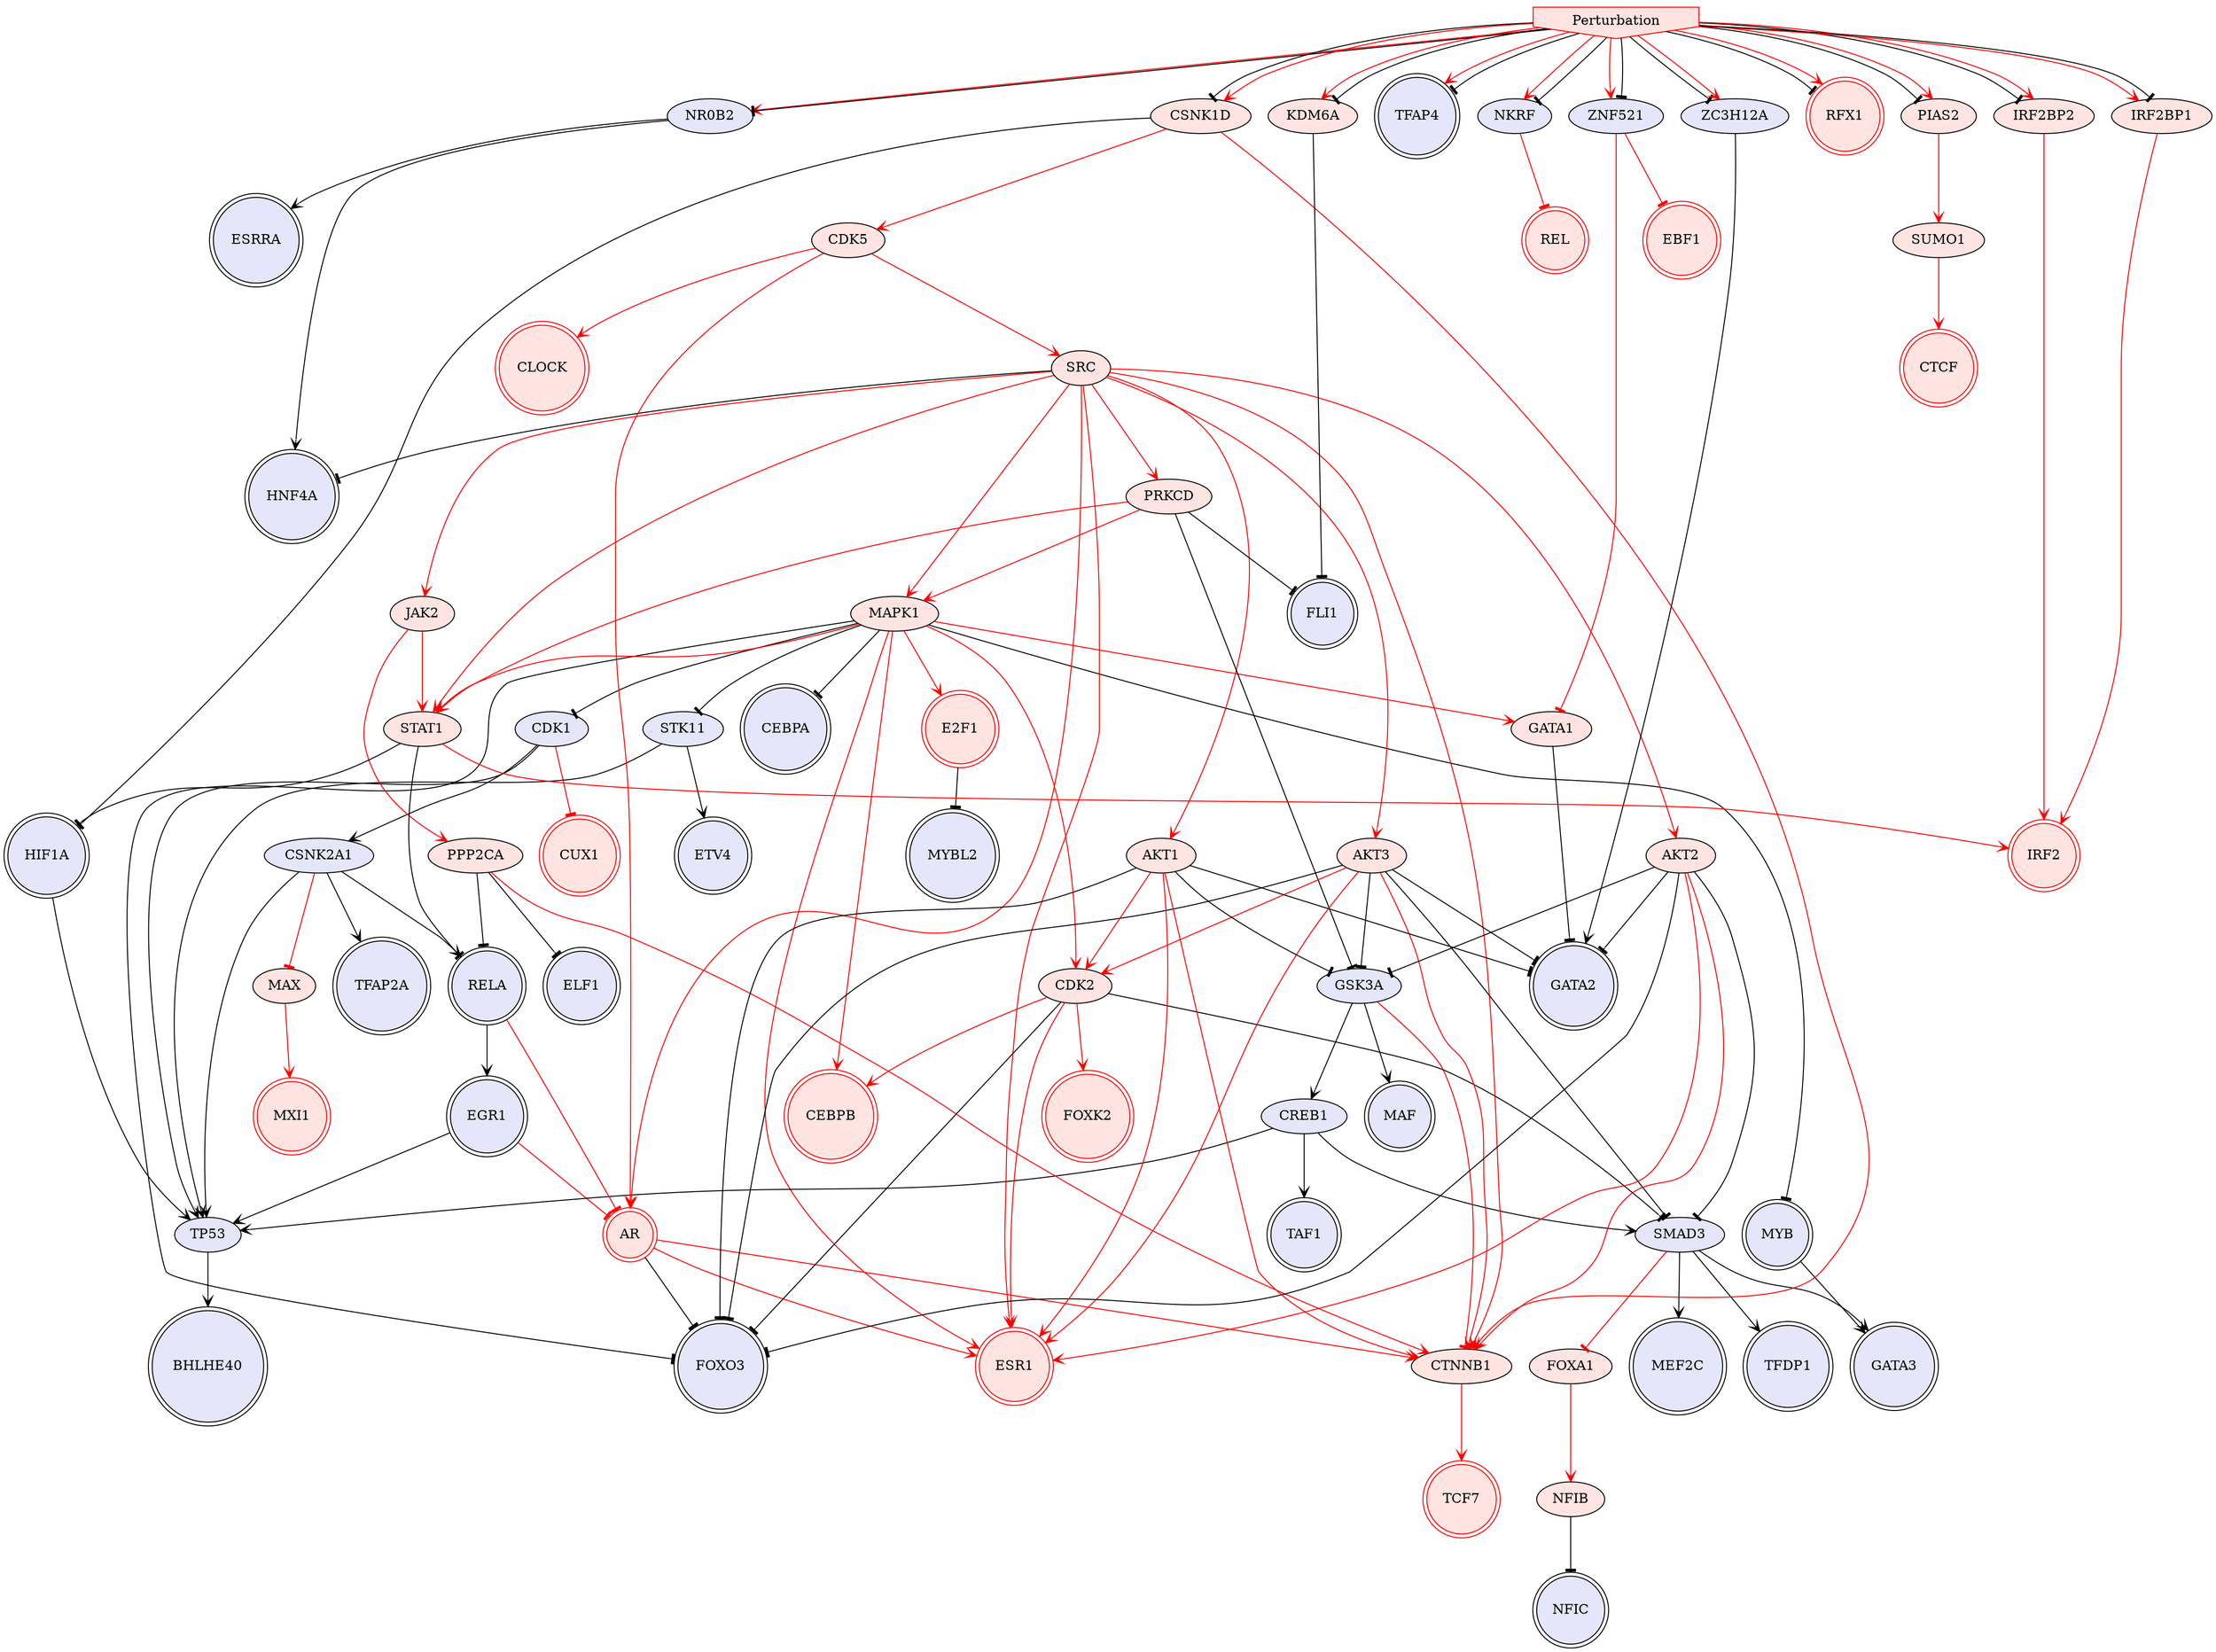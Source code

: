 digraph {

HIF1A->TP53 [penwidth=1, color=black, arrowhead="vee"]
MYB->GATA3 [penwidth=1, color=black, arrowhead="vee"]
AR->FOXO3 [penwidth=1, color=black, arrowhead="tee"]
CDK1->CSNK2A1 [penwidth=1, color=black, arrowhead="vee"]
MAPK1->CDK1 [penwidth=1, color=black, arrowhead="tee"]
E2F1->MYBL2 [penwidth=1, color=black, arrowhead="tee"]
EGR1->TP53 [penwidth=1, color=black, arrowhead="vee"]
SMAD3->MEF2C [penwidth=1, color=black, arrowhead="vee"]
CREB1->SMAD3 [penwidth=1, color=black, arrowhead="vee"]
NR0B2->HNF4A [penwidth=1, color=black, arrowhead="vee"]
SMAD3->GATA3 [penwidth=1, color=black, arrowhead="vee"]
NR0B2->ESRRA [penwidth=1, color=black, arrowhead="vee"]
GSK3A->CREB1 [penwidth=1, color=black, arrowhead="vee"]
CREB1->TAF1 [penwidth=1, color=black, arrowhead="vee"]
PPP2CA->ELF1 [penwidth=1, color=black, arrowhead="tee"]
PPP2CA->RELA [penwidth=1, color=black, arrowhead="tee"]
SRC->HNF4A [penwidth=1, color=black, arrowhead="tee"]
PRKCD->FLI1 [penwidth=1, color=black, arrowhead="tee"]
PRKCD->GSK3A [penwidth=1, color=black, arrowhead="tee"]
MAPK1->FOXO3 [penwidth=1, color=black, arrowhead="tee"]
CSNK2A1->TFAP2A [penwidth=1, color=black, arrowhead="vee"]
MAPK1->MYB [penwidth=1, color=black, arrowhead="tee"]
RELA->EGR1 [penwidth=1, color=black, arrowhead="vee"]
MAPK1->STK11 [penwidth=1, color=black, arrowhead="tee"]
STK11->TP53 [penwidth=1, color=black, arrowhead="vee"]
CDK1->TP53 [penwidth=1, color=black, arrowhead="vee"]
NFIB->NFIC [penwidth=1, color=black, arrowhead="tee"]
CDK2->SMAD3 [penwidth=1, color=black, arrowhead="tee"]
CSNK2A1->RELA [penwidth=1, color=black, arrowhead="vee"]
CDK2->FOXO3 [penwidth=1, color=black, arrowhead="tee"]
MAPK1->CEBPA [penwidth=1, color=black, arrowhead="tee"]
GSK3A->MAF [penwidth=1, color=black, arrowhead="vee"]
CSNK2A1->TP53 [penwidth=1, color=black, arrowhead="vee"]
CSNK1D->HIF1A [penwidth=1, color=black, arrowhead="tee"]
GATA1->GATA2 [penwidth=1, color=black, arrowhead="tee"]
STK11->ETV4 [penwidth=1, color=black, arrowhead="vee"]
CREB1->TP53 [penwidth=1, color=black, arrowhead="vee"]
SMAD3->TFDP1 [penwidth=1, color=black, arrowhead="vee"]
TP53->BHLHE40 [penwidth=1, color=black, arrowhead="vee"]
Perturbation->NKRF [penwidth=1, color=red, arrowhead="vee"]
Perturbation->NR0B2 [penwidth=1, color=red, arrowhead="vee"]
Perturbation->TFAP4 [penwidth=1, color=red, arrowhead="vee"]
Perturbation->ZNF521 [penwidth=1, color=red, arrowhead="vee"]
NKRF->REL [penwidth=1, color=red, arrowhead="tee"]
MAPK1->CEBPB [penwidth=1, color=red, arrowhead="vee"]
SUMO1->CTCF [penwidth=1, color=red, arrowhead="vee"]
SRC->AR [penwidth=1, color=red, arrowhead="vee"]
CTNNB1->TCF7 [penwidth=1, color=red, arrowhead="vee"]
AR->ESR1 [penwidth=1, color=red, arrowhead="vee"]
AR->CTNNB1 [penwidth=1, color=red, arrowhead="vee"]
CSNK1D->CTNNB1 [penwidth=1, color=red, arrowhead="vee"]
GSK3A->CTNNB1 [penwidth=1, color=red, arrowhead="tee"]
PPP2CA->CTNNB1 [penwidth=1, color=red, arrowhead="vee"]
CDK2->ESR1 [penwidth=1, color=red, arrowhead="vee"]
MAPK1->ESR1 [penwidth=1, color=red, arrowhead="vee"]
CDK2->CEBPB [penwidth=1, color=red, arrowhead="vee"]
CDK2->FOXK2 [penwidth=1, color=red, arrowhead="vee"]
SMAD3->FOXA1 [penwidth=1, color=red, arrowhead="tee"]
SRC->CTNNB1 [penwidth=1, color=red, arrowhead="vee"]
SRC->ESR1 [penwidth=1, color=red, arrowhead="vee"]
CSNK2A1->MAX [penwidth=1, color=red, arrowhead="tee"]
CDK5->AR [penwidth=1, color=red, arrowhead="vee"]
ZNF521->EBF1 [penwidth=1, color=red, arrowhead="tee"]
CDK5->CLOCK [penwidth=1, color=red, arrowhead="vee"]
CDK5->SRC [penwidth=1, color=red, arrowhead="vee"]
MAPK1->CDK2 [penwidth=1, color=red, arrowhead="vee"]
MAPK1->E2F1 [penwidth=1, color=red, arrowhead="vee"]
FOXA1->NFIB [penwidth=1, color=red, arrowhead="vee"]
SRC->PRKCD [penwidth=1, color=red, arrowhead="vee"]
IRF2BP2->IRF2 [penwidth=1, color=red, arrowhead="vee"]
MAX->MXI1 [penwidth=1, color=red, arrowhead="vee"]
CDK1->CUX1 [penwidth=1, color=red, arrowhead="tee"]
PIAS2->SUMO1 [penwidth=1, color=red, arrowhead="vee"]
CSNK1D->CDK5 [penwidth=1, color=red, arrowhead="vee"]
SRC->JAK2 [penwidth=1, color=red, arrowhead="vee"]
SRC->MAPK1 [penwidth=1, color=red, arrowhead="vee"]
RELA->AR [penwidth=1, color=red, arrowhead="tee"]
JAK2->PPP2CA [penwidth=1, color=red, arrowhead="vee"]
EGR1->AR [penwidth=1, color=red, arrowhead="tee"]
PRKCD->MAPK1 [penwidth=1, color=red, arrowhead="vee"]
MAPK1->GATA1 [penwidth=1, color=red, arrowhead="vee"]
ZNF521->GATA1 [penwidth=1, color=red, arrowhead="tee"]
Perturbation->CSNK1D [penwidth=1, color=black, arrowhead="tee"]
Perturbation->IRF2BP2 [penwidth=1, color=black, arrowhead="tee"]
Perturbation->PIAS2 [penwidth=1, color=black, arrowhead="tee"]
Perturbation->RFX1 [penwidth=1, color=black, arrowhead="tee"]
ZC3H12A->GATA2 [penwidth=1, color=black, arrowhead="vee"]
Perturbation->NKRF [penwidth=1, color=black, arrowhead="tee"]
Perturbation->NR0B2 [penwidth=1, color=black, arrowhead="tee"]
Perturbation->TFAP4 [penwidth=1, color=black, arrowhead="tee"]
Perturbation->ZC3H12A [penwidth=1, color=black, arrowhead="tee"]
Perturbation->ZNF521 [penwidth=1, color=black, arrowhead="tee"]
Perturbation->CSNK1D [penwidth=1, color=red, arrowhead="vee"]
Perturbation->IRF2BP2 [penwidth=1, color=red, arrowhead="vee"]
Perturbation->PIAS2 [penwidth=1, color=red, arrowhead="vee"]
Perturbation->RFX1 [penwidth=1, color=red, arrowhead="vee"]
AKT3->FOXO3 [penwidth=1, color=black, arrowhead="tee"]
AKT3->SMAD3 [penwidth=1, color=black, arrowhead="tee"]
AKT3->GSK3A [penwidth=1, color=black, arrowhead="tee"]
AKT3->GATA2 [penwidth=1, color=black, arrowhead="tee"]
AKT3->CTNNB1 [penwidth=1, color=red, arrowhead="vee"]
SRC->AKT3 [penwidth=1, color=red, arrowhead="vee"]
AKT3->ESR1 [penwidth=1, color=red, arrowhead="vee"]
AKT3->CDK2 [penwidth=1, color=red, arrowhead="vee"]
IRF2BP1->IRF2 [penwidth=1, color=red, arrowhead="vee"]
Perturbation->IRF2BP1 [penwidth=1, color=red, arrowhead="vee"]
Perturbation->IRF2BP1 [penwidth=1, color=black, arrowhead="tee"]
AKT2->FOXO3 [penwidth=1, color=black, arrowhead="tee"]
AKT2->SMAD3 [penwidth=1, color=black, arrowhead="tee"]
AKT2->GSK3A [penwidth=1, color=black, arrowhead="tee"]
AKT2->GATA2 [penwidth=1, color=black, arrowhead="tee"]
AKT2->CTNNB1 [penwidth=1, color=red, arrowhead="vee"]
SRC->AKT2 [penwidth=1, color=red, arrowhead="vee"]
AKT2->ESR1 [penwidth=1, color=red, arrowhead="vee"]
STAT1->HIF1A [penwidth=1, color=black, arrowhead="tee"]
STAT1->RELA [penwidth=1, color=black, arrowhead="tee"]
JAK2->STAT1 [penwidth=1, color=red, arrowhead="vee"]
PRKCD->STAT1 [penwidth=1, color=red, arrowhead="vee"]
SRC->STAT1 [penwidth=1, color=red, arrowhead="vee"]
STAT1->IRF2 [penwidth=1, color=red, arrowhead="vee"]
MAPK1->STAT1 [penwidth=1, color=red, arrowhead="vee"]
Perturbation->ZC3H12A [penwidth=1, color=red, arrowhead="vee"]
KDM6A->FLI1 [penwidth=1, color=black, arrowhead="tee"]
Perturbation->KDM6A [penwidth=1, color=red, arrowhead="vee"]
AKT1->FOXO3 [penwidth=1, color=black, arrowhead="tee"]
AKT1->GSK3A [penwidth=1, color=black, arrowhead="tee"]
AKT1->GATA2 [penwidth=1, color=black, arrowhead="tee"]
AKT1->CTNNB1 [penwidth=1, color=red, arrowhead="vee"]
AKT1->CDK2 [penwidth=1, color=red, arrowhead="vee"]
SRC->AKT1 [penwidth=1, color=red, arrowhead="vee"]
AKT1->ESR1 [penwidth=1, color=red, arrowhead="vee"]
Perturbation->KDM6A [penwidth=1, color=black, arrowhead="tee"]
Perturbation [style=filled, color=red, fillcolor=mistyrose, shape=invhouse];
MXI1 [style=filled, color=red, fillcolor=mistyrose, shape=doublecircle];
MYBL2 [style=filled, color=black, fillcolor=lavender, shape=doublecircle];
CTCF [style=filled, color=red, fillcolor=mistyrose, shape=doublecircle];
MYB [style=filled, color=black, fillcolor=lavender, shape=doublecircle];
CLOCK [style=filled, color=red, fillcolor=mistyrose, shape=doublecircle];
FOXK2 [style=filled, color=red, fillcolor=mistyrose, shape=doublecircle];
RFX1 [style=filled, color=red, fillcolor=mistyrose, shape=doublecircle];
FLI1 [style=filled, color=black, fillcolor=lavender, shape=doublecircle];
GATA3 [style=filled, color=black, fillcolor=lavender, shape=doublecircle];
ELF1 [style=filled, color=black, fillcolor=lavender, shape=doublecircle];
ESR1 [style=filled, color=red, fillcolor=mistyrose, shape=doublecircle];
HIF1A [style=filled, color=black, fillcolor=lavender, shape=doublecircle];
GATA2 [style=filled, color=black, fillcolor=lavender, shape=doublecircle];
CEBPB [style=filled, color=red, fillcolor=mistyrose, shape=doublecircle];
AR [style=filled, color=red, fillcolor=mistyrose, shape=doublecircle];
CUX1 [style=filled, color=red, fillcolor=mistyrose, shape=doublecircle];
ESRRA [style=filled, color=black, fillcolor=lavender, shape=doublecircle];
REL [style=filled, color=red, fillcolor=mistyrose, shape=doublecircle];
E2F1 [style=filled, color=red, fillcolor=mistyrose, shape=doublecircle];
HNF4A [style=filled, color=black, fillcolor=lavender, shape=doublecircle];
ETV4 [style=filled, color=black, fillcolor=lavender, shape=doublecircle];
IRF2 [style=filled, color=red, fillcolor=mistyrose, shape=doublecircle];
MAF [style=filled, color=black, fillcolor=lavender, shape=doublecircle];
NFIC [style=filled, color=black, fillcolor=lavender, shape=doublecircle];
EGR1 [style=filled, color=black, fillcolor=lavender, shape=doublecircle];
TCF7 [style=filled, color=red, fillcolor=mistyrose, shape=doublecircle];
TAF1 [style=filled, color=black, fillcolor=lavender, shape=doublecircle];
TFAP4 [style=filled, color=black, fillcolor=lavender, shape=doublecircle];
EBF1 [style=filled, color=red, fillcolor=mistyrose, shape=doublecircle];
FOXO3 [style=filled, color=black, fillcolor=lavender, shape=doublecircle];
RELA [style=filled, color=black, fillcolor=lavender, shape=doublecircle];
CEBPA [style=filled, color=black, fillcolor=lavender, shape=doublecircle];
TFAP2A [style=filled, color=black, fillcolor=lavender, shape=doublecircle];
BHLHE40 [style=filled, color=black, fillcolor=lavender, shape=doublecircle];
MEF2C [style=filled, color=black, fillcolor=lavender, shape=doublecircle];
TFDP1 [style=filled, color=black, fillcolor=lavender, shape=doublecircle];
CDK1 [style=filled, fillcolor=lavender];
MAPK1 [style=filled, fillcolor=mistyrose];
SMAD3 [style=filled, fillcolor=lavender];
CREB1 [style=filled, fillcolor=lavender];
NR0B2 [style=filled, fillcolor=lavender];
GSK3A [style=filled, fillcolor=lavender];
PPP2CA [style=filled, fillcolor=mistyrose];
SRC [style=filled, fillcolor=mistyrose];
PRKCD [style=filled, fillcolor=mistyrose];
CSNK2A1 [style=filled, fillcolor=lavender];
STK11 [style=filled, fillcolor=lavender];
NFIB [style=filled, fillcolor=mistyrose];
CDK2 [style=filled, fillcolor=mistyrose];
CSNK1D [style=filled, fillcolor=mistyrose];
GATA1 [style=filled, fillcolor=mistyrose];
TP53 [style=filled, fillcolor=lavender];
NKRF [style=filled, fillcolor=lavender];
SUMO1 [style=filled, fillcolor=mistyrose];
CTNNB1 [style=filled, fillcolor=mistyrose];
CDK5 [style=filled, fillcolor=mistyrose];
ZNF521 [style=filled, fillcolor=lavender];
FOXA1 [style=filled, fillcolor=mistyrose];
IRF2BP2 [style=filled, fillcolor=mistyrose];
MAX [style=filled, fillcolor=mistyrose];
PIAS2 [style=filled, fillcolor=mistyrose];
JAK2 [style=filled, fillcolor=mistyrose];
ZC3H12A [style=filled, fillcolor=lavender];
AKT3 [style=filled, fillcolor=mistyrose];
IRF2BP1 [style=filled, fillcolor=mistyrose];
AKT2 [style=filled, fillcolor=mistyrose];
STAT1 [style=filled, fillcolor=mistyrose];
KDM6A [style=filled, fillcolor=mistyrose];
AKT1 [style=filled, fillcolor=mistyrose];


}
